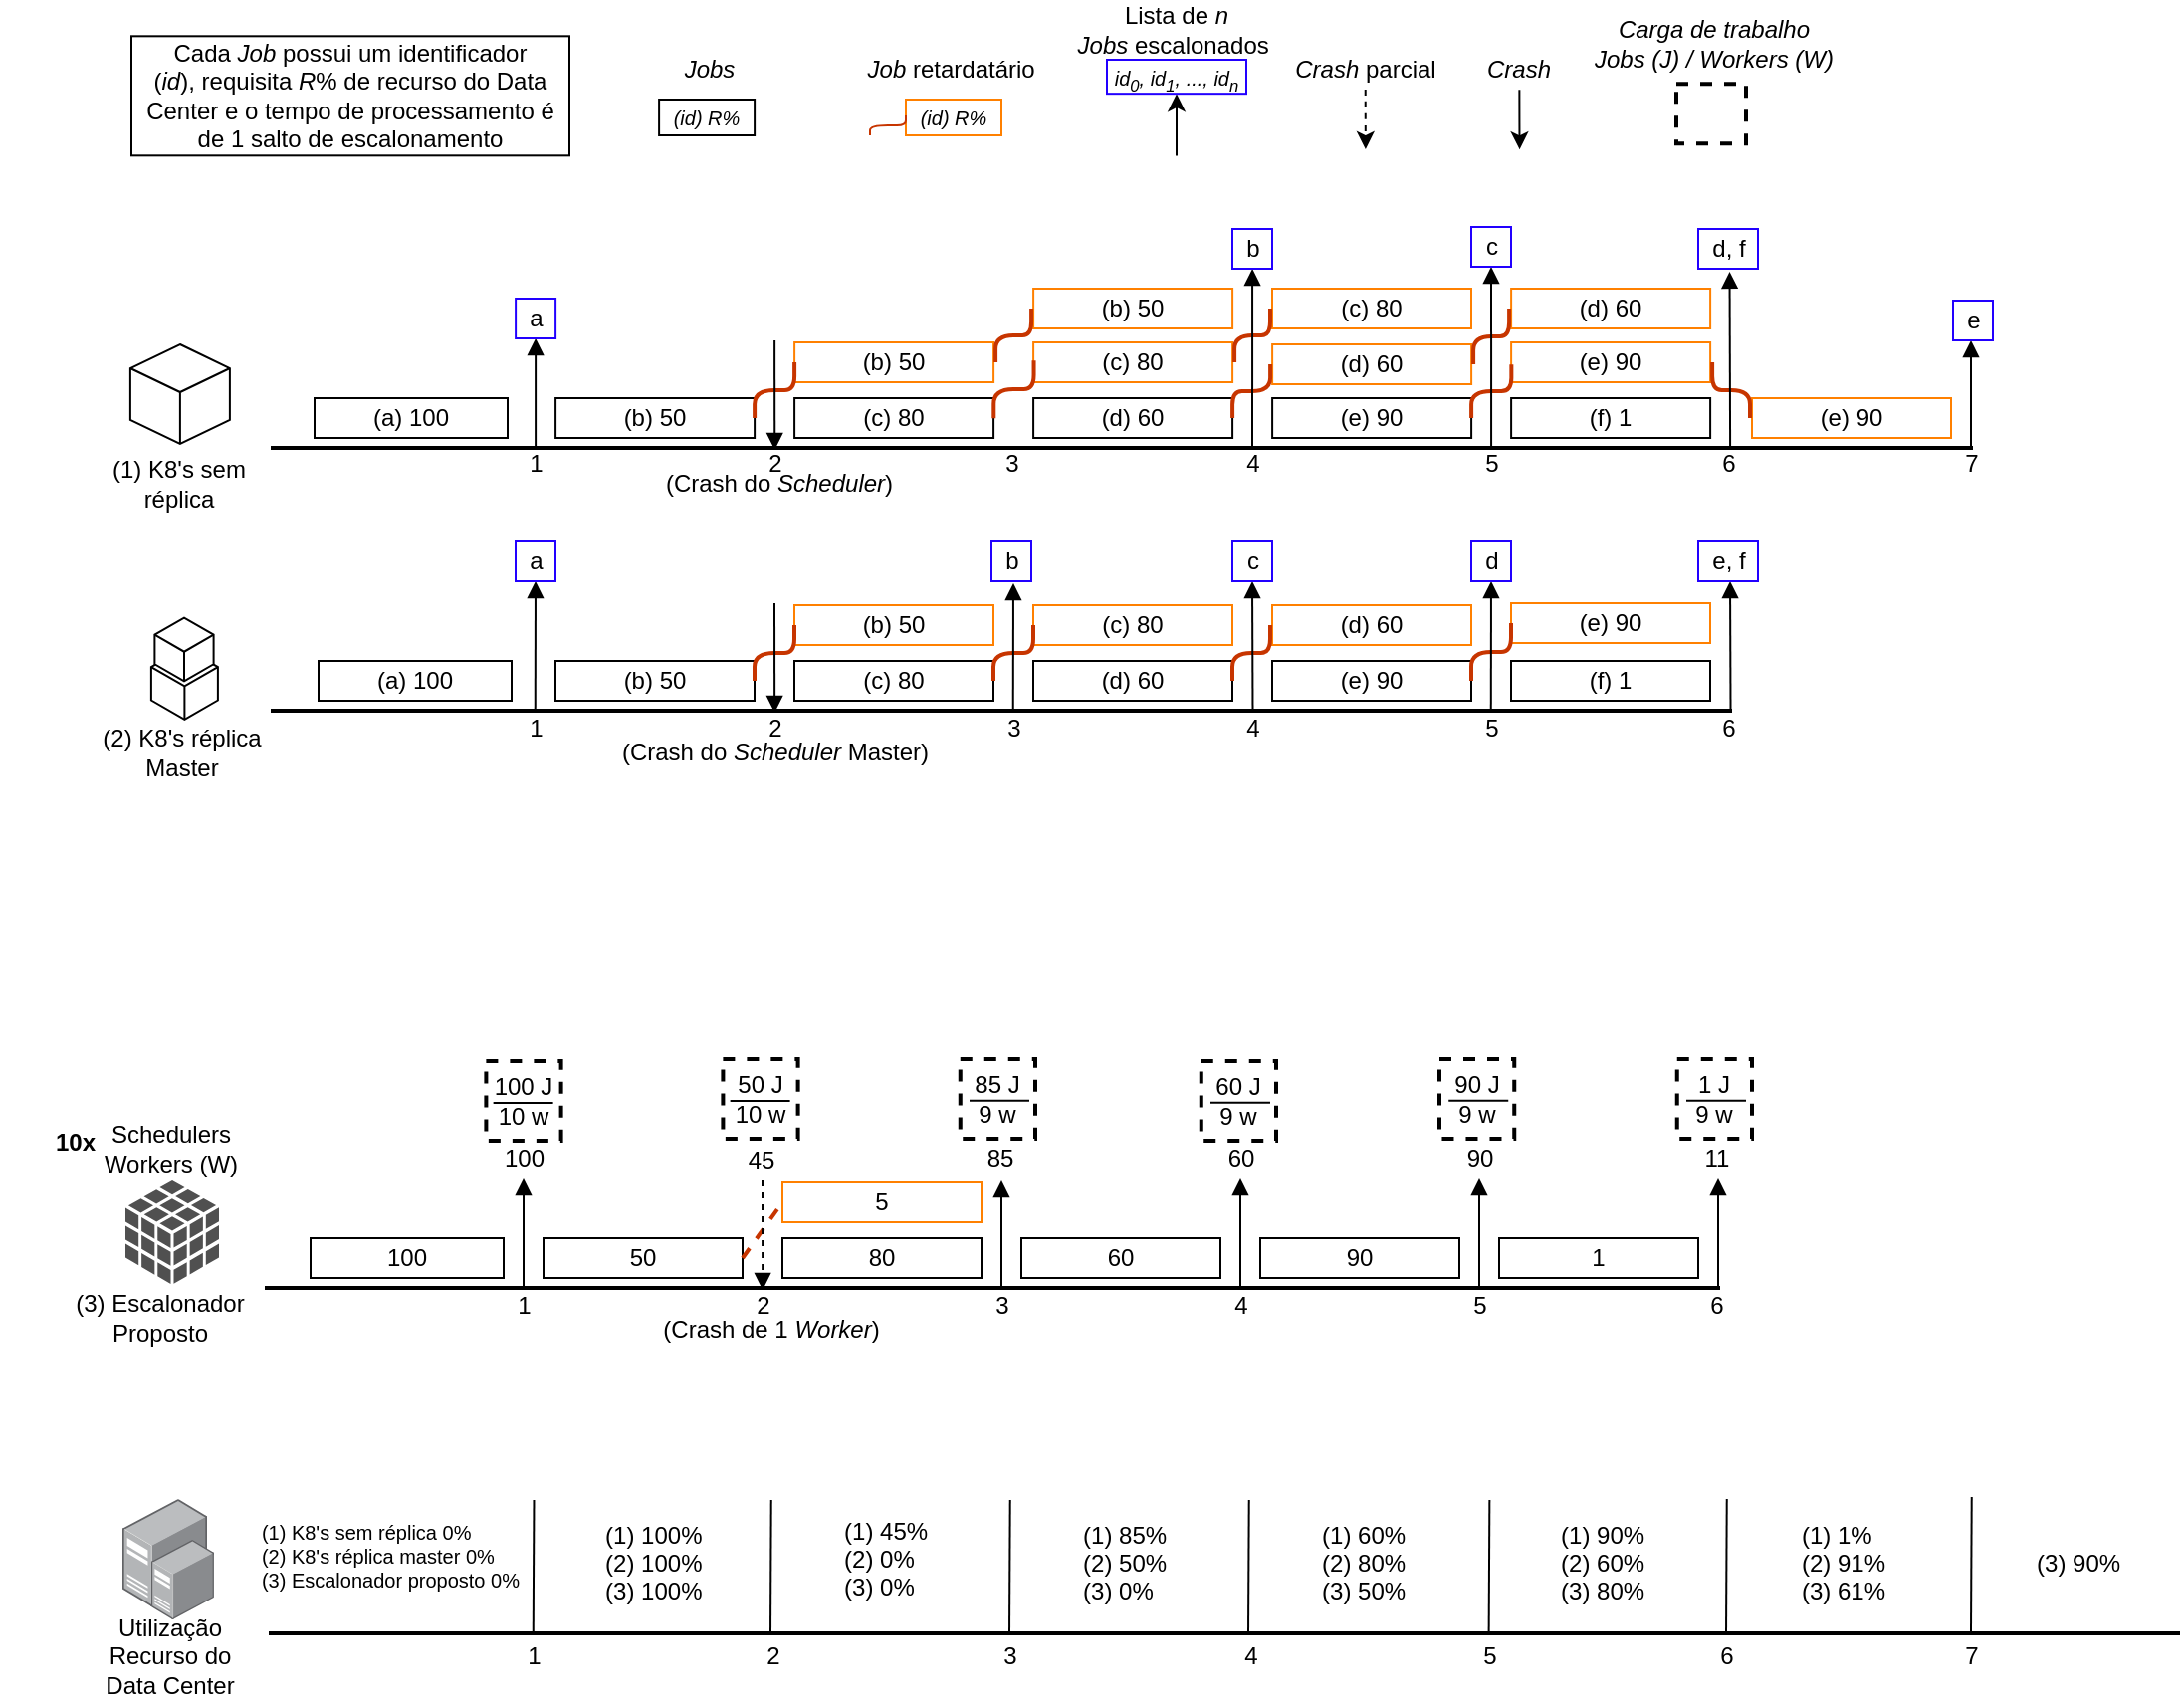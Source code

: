 <mxfile version="15.4.3" type="github">
  <diagram id="FEtA8soinpY8gCQ8ov9e" name="Page-1">
    <mxGraphModel dx="1585" dy="662" grid="1" gridSize="10" guides="1" tooltips="1" connect="1" arrows="1" fold="1" page="0" pageScale="1" pageWidth="827" pageHeight="1169" math="0" shadow="0">
      <root>
        <mxCell id="0" />
        <object label="work load" id="1">
          <mxCell parent="0" />
        </object>
        <mxCell id="Z7xoSQg9jsAGD2zMsVOJ-81" value="100" style="rounded=0;whiteSpace=wrap;html=1;strokeWidth=1;fillColor=none;" parent="1" vertex="1">
          <mxGeometry x="-90" y="660" width="97" height="20" as="geometry" />
        </mxCell>
        <mxCell id="Z7xoSQg9jsAGD2zMsVOJ-93" value="50" style="rounded=0;whiteSpace=wrap;html=1;strokeWidth=1;fillColor=none;" parent="1" vertex="1">
          <mxGeometry x="27" y="660" width="100" height="20" as="geometry" />
        </mxCell>
        <mxCell id="Z7xoSQg9jsAGD2zMsVOJ-104" value="80" style="rounded=0;whiteSpace=wrap;html=1;strokeWidth=1;fillColor=none;" parent="1" vertex="1">
          <mxGeometry x="147" y="660" width="100" height="20" as="geometry" />
        </mxCell>
        <mxCell id="Z7xoSQg9jsAGD2zMsVOJ-105" value="5" style="rounded=0;whiteSpace=wrap;html=1;strokeWidth=1;fillColor=none;perimeterSpacing=1;strokeColor=#FF8000;" parent="1" vertex="1">
          <mxGeometry x="147" y="632" width="100" height="20" as="geometry" />
        </mxCell>
        <mxCell id="Z7xoSQg9jsAGD2zMsVOJ-107" value="" style="endArrow=none;dashed=1;html=1;strokeWidth=2;exitX=1;exitY=0.5;exitDx=0;exitDy=0;fillColor=#fa6800;strokeColor=#C73500;" parent="1" source="Z7xoSQg9jsAGD2zMsVOJ-93" edge="1">
          <mxGeometry width="50" height="50" relative="1" as="geometry">
            <mxPoint x="267" y="780" as="sourcePoint" />
            <mxPoint x="147" y="642" as="targetPoint" />
          </mxGeometry>
        </mxCell>
        <mxCell id="Z7xoSQg9jsAGD2zMsVOJ-115" value="60" style="rounded=0;whiteSpace=wrap;html=1;strokeWidth=1;fillColor=none;" parent="1" vertex="1">
          <mxGeometry x="267" y="660" width="100" height="20" as="geometry" />
        </mxCell>
        <mxCell id="Z7xoSQg9jsAGD2zMsVOJ-119" value="90" style="rounded=0;whiteSpace=wrap;html=1;strokeWidth=1;fillColor=none;" parent="1" vertex="1">
          <mxGeometry x="387" y="660" width="100" height="20" as="geometry" />
        </mxCell>
        <mxCell id="Z7xoSQg9jsAGD2zMsVOJ-132" value="1" style="rounded=0;whiteSpace=wrap;html=1;strokeWidth=1;fillColor=none;" parent="1" vertex="1">
          <mxGeometry x="507" y="660" width="100" height="20" as="geometry" />
        </mxCell>
        <mxCell id="Z7xoSQg9jsAGD2zMsVOJ-150" value="(b) 50" style="rounded=0;whiteSpace=wrap;html=1;strokeWidth=1;fillColor=none;" parent="1" vertex="1">
          <mxGeometry x="33" y="370" width="100" height="20" as="geometry" />
        </mxCell>
        <mxCell id="Z7xoSQg9jsAGD2zMsVOJ-154" value="(c) 80" style="rounded=0;whiteSpace=wrap;html=1;strokeWidth=1;fillColor=none;" parent="1" vertex="1">
          <mxGeometry x="153" y="370" width="100" height="20" as="geometry" />
        </mxCell>
        <mxCell id="Z7xoSQg9jsAGD2zMsVOJ-155" value="(b) 50" style="rounded=0;whiteSpace=wrap;html=1;strokeWidth=1;fillColor=none;perimeterSpacing=1;strokeColor=#FF8000;" parent="1" vertex="1">
          <mxGeometry x="153" y="342" width="100" height="20" as="geometry" />
        </mxCell>
        <mxCell id="Z7xoSQg9jsAGD2zMsVOJ-156" value="" style="endArrow=none;html=1;strokeWidth=2;exitX=1;exitY=0.5;exitDx=0;exitDy=0;fillColor=#fa6800;strokeColor=#C73500;edgeStyle=elbowEdgeStyle;elbow=vertical;" parent="1" source="Z7xoSQg9jsAGD2zMsVOJ-150" edge="1">
          <mxGeometry width="50" height="50" relative="1" as="geometry">
            <mxPoint x="273" y="490" as="sourcePoint" />
            <mxPoint x="153" y="352" as="targetPoint" />
          </mxGeometry>
        </mxCell>
        <mxCell id="Z7xoSQg9jsAGD2zMsVOJ-159" value="(d) 60" style="rounded=0;whiteSpace=wrap;html=1;strokeWidth=1;fillColor=none;" parent="1" vertex="1">
          <mxGeometry x="273" y="370" width="100" height="20" as="geometry" />
        </mxCell>
        <mxCell id="Z7xoSQg9jsAGD2zMsVOJ-160" value="(c) 80" style="rounded=0;whiteSpace=wrap;html=1;strokeWidth=1;fillColor=none;perimeterSpacing=1;strokeColor=#FF8000;" parent="1" vertex="1">
          <mxGeometry x="273" y="342" width="100" height="20" as="geometry" />
        </mxCell>
        <mxCell id="Z7xoSQg9jsAGD2zMsVOJ-161" value="" style="endArrow=none;html=1;strokeWidth=2;exitX=1;exitY=0.5;exitDx=0;exitDy=0;fillColor=#fa6800;strokeColor=#C73500;edgeStyle=elbowEdgeStyle;elbow=vertical;" parent="1" edge="1">
          <mxGeometry width="50" height="50" relative="1" as="geometry">
            <mxPoint x="253" y="380" as="sourcePoint" />
            <mxPoint x="273" y="352.0" as="targetPoint" />
          </mxGeometry>
        </mxCell>
        <mxCell id="Z7xoSQg9jsAGD2zMsVOJ-163" value="(e) 90" style="rounded=0;whiteSpace=wrap;html=1;strokeWidth=1;fillColor=none;" parent="1" vertex="1">
          <mxGeometry x="393" y="370" width="100" height="20" as="geometry" />
        </mxCell>
        <mxCell id="Z7xoSQg9jsAGD2zMsVOJ-164" value="(d) 60" style="rounded=0;whiteSpace=wrap;html=1;strokeWidth=1;fillColor=none;perimeterSpacing=1;strokeColor=#FF8000;" parent="1" vertex="1">
          <mxGeometry x="393" y="342" width="100" height="20" as="geometry" />
        </mxCell>
        <mxCell id="Z7xoSQg9jsAGD2zMsVOJ-165" value="" style="endArrow=none;html=1;strokeWidth=2;exitX=1;exitY=0.5;exitDx=0;exitDy=0;fillColor=#fa6800;strokeColor=#C73500;entryX=0;entryY=0.5;entryDx=0;entryDy=0;edgeStyle=elbowEdgeStyle;elbow=vertical;" parent="1" source="Z7xoSQg9jsAGD2zMsVOJ-159" target="Z7xoSQg9jsAGD2zMsVOJ-164" edge="1">
          <mxGeometry width="50" height="50" relative="1" as="geometry">
            <mxPoint x="293" y="420" as="sourcePoint" />
            <mxPoint x="313" y="392.0" as="targetPoint" />
          </mxGeometry>
        </mxCell>
        <mxCell id="Z7xoSQg9jsAGD2zMsVOJ-169" value="(f) 1" style="rounded=0;whiteSpace=wrap;html=1;strokeWidth=1;fillColor=none;" parent="1" vertex="1">
          <mxGeometry x="513" y="370" width="100" height="20" as="geometry" />
        </mxCell>
        <mxCell id="Z7xoSQg9jsAGD2zMsVOJ-185" value="(b) 50" style="rounded=0;whiteSpace=wrap;html=1;strokeWidth=1;fillColor=none;" parent="1" vertex="1">
          <mxGeometry x="33.05" y="238" width="100" height="20" as="geometry" />
        </mxCell>
        <mxCell id="Z7xoSQg9jsAGD2zMsVOJ-188" value="(c) 80" style="rounded=0;whiteSpace=wrap;html=1;strokeWidth=1;fillColor=none;" parent="1" vertex="1">
          <mxGeometry x="153.05" y="238" width="100" height="20" as="geometry" />
        </mxCell>
        <mxCell id="Z7xoSQg9jsAGD2zMsVOJ-189" value="(b) 50" style="rounded=0;whiteSpace=wrap;html=1;strokeWidth=1;fillColor=none;perimeterSpacing=1;strokeColor=#FF8000;" parent="1" vertex="1">
          <mxGeometry x="153.05" y="210" width="100" height="20" as="geometry" />
        </mxCell>
        <mxCell id="Z7xoSQg9jsAGD2zMsVOJ-190" value="" style="endArrow=none;html=1;strokeWidth=2;exitX=1;exitY=0.5;exitDx=0;exitDy=0;fillColor=#fa6800;strokeColor=#C73500;edgeStyle=elbowEdgeStyle;elbow=vertical;" parent="1" source="Z7xoSQg9jsAGD2zMsVOJ-185" edge="1">
          <mxGeometry width="50" height="50" relative="1" as="geometry">
            <mxPoint x="273.05" y="358" as="sourcePoint" />
            <mxPoint x="153.05" y="220.0" as="targetPoint" />
          </mxGeometry>
        </mxCell>
        <mxCell id="Z7xoSQg9jsAGD2zMsVOJ-193" value="(d) 60" style="rounded=0;whiteSpace=wrap;html=1;strokeWidth=1;fillColor=none;" parent="1" vertex="1">
          <mxGeometry x="273.05" y="238" width="100" height="20" as="geometry" />
        </mxCell>
        <mxCell id="Z7xoSQg9jsAGD2zMsVOJ-194" value="(c) 80" style="rounded=0;whiteSpace=wrap;html=1;strokeWidth=1;fillColor=none;perimeterSpacing=1;strokeColor=#FF8000;" parent="1" vertex="1">
          <mxGeometry x="273.05" y="210" width="100" height="20" as="geometry" />
        </mxCell>
        <mxCell id="Z7xoSQg9jsAGD2zMsVOJ-197" value="(e) 90" style="rounded=0;whiteSpace=wrap;html=1;strokeWidth=1;fillColor=none;" parent="1" vertex="1">
          <mxGeometry x="393.05" y="238" width="100" height="20" as="geometry" />
        </mxCell>
        <mxCell id="Z7xoSQg9jsAGD2zMsVOJ-198" value="(c) 80" style="rounded=0;whiteSpace=wrap;html=1;strokeWidth=1;fillColor=none;perimeterSpacing=1;strokeColor=#FF8000;" parent="1" vertex="1">
          <mxGeometry x="393.0" y="183" width="100" height="20" as="geometry" />
        </mxCell>
        <mxCell id="Z7xoSQg9jsAGD2zMsVOJ-203" value="(f) 1" style="rounded=0;whiteSpace=wrap;html=1;strokeWidth=1;fillColor=none;" parent="1" vertex="1">
          <mxGeometry x="513.05" y="238" width="100" height="20" as="geometry" />
        </mxCell>
        <mxCell id="Z7xoSQg9jsAGD2zMsVOJ-204" value="(e) 90" style="rounded=0;whiteSpace=wrap;html=1;strokeWidth=1;fillColor=none;perimeterSpacing=1;strokeColor=#FF8000;" parent="1" vertex="1">
          <mxGeometry x="513.05" y="210" width="100" height="20" as="geometry" />
        </mxCell>
        <mxCell id="Z7xoSQg9jsAGD2zMsVOJ-209" value="(b) 50" style="rounded=0;whiteSpace=wrap;html=1;strokeWidth=1;fillColor=none;perimeterSpacing=1;strokeColor=#FF8000;" parent="1" vertex="1">
          <mxGeometry x="273.05" y="183" width="100" height="20" as="geometry" />
        </mxCell>
        <mxCell id="Z7xoSQg9jsAGD2zMsVOJ-211" value="" style="endArrow=none;html=1;strokeWidth=2;fillColor=#fa6800;strokeColor=#C73500;exitX=1;exitY=0.5;exitDx=0;exitDy=0;entryX=0;entryY=0.5;entryDx=0;entryDy=0;edgeStyle=elbowEdgeStyle;elbow=vertical;" parent="1" source="Z7xoSQg9jsAGD2zMsVOJ-189" target="Z7xoSQg9jsAGD2zMsVOJ-209" edge="1">
          <mxGeometry width="50" height="50" relative="1" as="geometry">
            <mxPoint x="263.05" y="223" as="sourcePoint" />
            <mxPoint x="243.05" y="178" as="targetPoint" />
          </mxGeometry>
        </mxCell>
        <mxCell id="Z7xoSQg9jsAGD2zMsVOJ-212" value="" style="endArrow=none;html=1;strokeWidth=2;fillColor=#fa6800;strokeColor=#C73500;exitX=1.001;exitY=0.507;exitDx=0;exitDy=0;exitPerimeter=0;entryX=0.012;entryY=0.463;entryDx=0;entryDy=0;entryPerimeter=0;edgeStyle=elbowEdgeStyle;elbow=vertical;" parent="1" source="Z7xoSQg9jsAGD2zMsVOJ-188" target="Z7xoSQg9jsAGD2zMsVOJ-194" edge="1">
          <mxGeometry width="50" height="50" relative="1" as="geometry">
            <mxPoint x="253.05" y="252" as="sourcePoint" />
            <mxPoint x="263.05" y="220" as="targetPoint" />
          </mxGeometry>
        </mxCell>
        <mxCell id="PUl2zVGVNQpJpccV3JuQ-2" value="(a) 100" style="rounded=0;whiteSpace=wrap;html=1;strokeWidth=1;fillColor=none;" parent="1" vertex="1">
          <mxGeometry x="-86" y="370" width="97" height="20" as="geometry" />
        </mxCell>
        <mxCell id="PUl2zVGVNQpJpccV3JuQ-4" value="(a) 100" style="rounded=0;whiteSpace=wrap;html=1;strokeWidth=1;fillColor=none;" parent="1" vertex="1">
          <mxGeometry x="-88" y="238" width="97" height="20" as="geometry" />
        </mxCell>
        <mxCell id="bL0ik9NKwifECW42rk_7-153" value="(e) 90" style="rounded=0;whiteSpace=wrap;html=1;strokeWidth=1;strokeColor=#FF8000;" parent="1" vertex="1">
          <mxGeometry x="513" y="341" width="100" height="20" as="geometry" />
        </mxCell>
        <mxCell id="bL0ik9NKwifECW42rk_7-154" value="" style="endArrow=none;html=1;strokeWidth=2;exitX=1;exitY=0.5;exitDx=0;exitDy=0;fillColor=#fa6800;strokeColor=#C73500;entryX=0;entryY=0.5;entryDx=0;entryDy=0;edgeStyle=elbowEdgeStyle;elbow=vertical;" parent="1" source="Z7xoSQg9jsAGD2zMsVOJ-163" target="bL0ik9NKwifECW42rk_7-153" edge="1">
          <mxGeometry width="50" height="50" relative="1" as="geometry">
            <mxPoint x="383" y="390" as="sourcePoint" />
            <mxPoint x="402" y="362" as="targetPoint" />
          </mxGeometry>
        </mxCell>
        <mxCell id="bL0ik9NKwifECW42rk_7-159" value="(d) 60" style="rounded=0;whiteSpace=wrap;html=1;strokeWidth=1;fillColor=none;perimeterSpacing=1;strokeColor=#FF8000;" parent="1" vertex="1">
          <mxGeometry x="393.05" y="211" width="100" height="20" as="geometry" />
        </mxCell>
        <mxCell id="bL0ik9NKwifECW42rk_7-160" value="" style="endArrow=none;html=1;strokeWidth=2;fillColor=#fa6800;strokeColor=#C73500;entryX=1;entryY=0.5;entryDx=0;entryDy=0;exitX=0;exitY=0.5;exitDx=0;exitDy=0;edgeStyle=elbowEdgeStyle;elbow=vertical;" parent="1" source="bL0ik9NKwifECW42rk_7-159" target="Z7xoSQg9jsAGD2zMsVOJ-193" edge="1">
          <mxGeometry width="50" height="50" relative="1" as="geometry">
            <mxPoint x="440" y="295.22" as="sourcePoint" />
            <mxPoint x="283.274" y="229.186" as="targetPoint" />
          </mxGeometry>
        </mxCell>
        <mxCell id="bL0ik9NKwifECW42rk_7-161" value="" style="endArrow=none;html=1;strokeWidth=2;fillColor=#fa6800;strokeColor=#C73500;exitX=1;exitY=0.5;exitDx=0;exitDy=0;entryX=0;entryY=0.5;entryDx=0;entryDy=0;edgeStyle=elbowEdgeStyle;elbow=vertical;" parent="1" source="Z7xoSQg9jsAGD2zMsVOJ-194" target="Z7xoSQg9jsAGD2zMsVOJ-198" edge="1">
          <mxGeometry width="50" height="50" relative="1" as="geometry">
            <mxPoint x="264.05" y="230" as="sourcePoint" />
            <mxPoint x="282.05" y="203" as="targetPoint" />
          </mxGeometry>
        </mxCell>
        <mxCell id="bL0ik9NKwifECW42rk_7-162" value="" style="endArrow=none;html=1;strokeWidth=2;fillColor=#fa6800;strokeColor=#C73500;exitX=1;exitY=0.5;exitDx=0;exitDy=0;entryX=0.011;entryY=0.552;entryDx=0;entryDy=0;entryPerimeter=0;edgeStyle=elbowEdgeStyle;elbow=vertical;" parent="1" source="Z7xoSQg9jsAGD2zMsVOJ-197" target="Z7xoSQg9jsAGD2zMsVOJ-204" edge="1">
          <mxGeometry width="50" height="50" relative="1" as="geometry">
            <mxPoint x="383.438" y="198.028" as="sourcePoint" />
            <mxPoint x="402.714" y="197.874" as="targetPoint" />
          </mxGeometry>
        </mxCell>
        <mxCell id="bL0ik9NKwifECW42rk_7-163" value="(d) 60" style="rounded=0;whiteSpace=wrap;html=1;strokeWidth=1;fillColor=none;perimeterSpacing=1;strokeColor=#FF8000;" parent="1" vertex="1">
          <mxGeometry x="513.05" y="183" width="100" height="20" as="geometry" />
        </mxCell>
        <mxCell id="bL0ik9NKwifECW42rk_7-164" value="" style="endArrow=none;html=1;strokeWidth=2;fillColor=#fa6800;strokeColor=#C73500;exitX=1;exitY=0.5;exitDx=0;exitDy=0;entryX=0;entryY=0.5;entryDx=0;entryDy=0;edgeStyle=elbowEdgeStyle;elbow=vertical;" parent="1" source="bL0ik9NKwifECW42rk_7-159" target="bL0ik9NKwifECW42rk_7-163" edge="1">
          <mxGeometry width="50" height="50" relative="1" as="geometry">
            <mxPoint x="503.05" y="258.0" as="sourcePoint" />
            <mxPoint x="523.172" y="231.144" as="targetPoint" />
          </mxGeometry>
        </mxCell>
        <mxCell id="bL0ik9NKwifECW42rk_7-167" value="(e) 90" style="rounded=0;whiteSpace=wrap;html=1;strokeWidth=1;fillColor=none;perimeterSpacing=1;strokeColor=#FF8000;" parent="1" vertex="1">
          <mxGeometry x="634" y="238" width="100" height="20" as="geometry" />
        </mxCell>
        <mxCell id="bL0ik9NKwifECW42rk_7-168" value="" style="endArrow=none;html=1;strokeWidth=2;fillColor=#fa6800;strokeColor=#C73500;exitX=0;exitY=0.5;exitDx=0;exitDy=0;entryX=1;entryY=0.5;entryDx=0;entryDy=0;edgeStyle=elbowEdgeStyle;elbow=vertical;" parent="1" source="bL0ik9NKwifECW42rk_7-167" target="Z7xoSQg9jsAGD2zMsVOJ-204" edge="1">
          <mxGeometry width="50" height="50" relative="1" as="geometry">
            <mxPoint x="640" y="249.43" as="sourcePoint" />
            <mxPoint x="660.122" y="222.574" as="targetPoint" />
          </mxGeometry>
        </mxCell>
        <mxCell id="Si2Vcu1wcxDljG82Q7qR-187" value="&lt;i&gt;&lt;font style=&quot;font-size: 10px&quot;&gt;(id) R%&lt;/font&gt;&lt;/i&gt;" style="rounded=0;whiteSpace=wrap;html=1;strokeWidth=1;fillColor=none;strokeColor=#FF8000;" vertex="1" parent="1">
          <mxGeometry x="209" y="88" width="48" height="18" as="geometry" />
        </mxCell>
        <mxCell id="Si2Vcu1wcxDljG82Q7qR-188" value="&lt;i&gt;Job &lt;/i&gt;retardatário&lt;i&gt;&amp;nbsp;&lt;br&gt;&lt;/i&gt;" style="text;html=1;align=center;verticalAlign=middle;resizable=0;points=[];autosize=1;" vertex="1" parent="1">
          <mxGeometry x="183.0" y="63" width="100" height="20" as="geometry" />
        </mxCell>
        <mxCell id="Si2Vcu1wcxDljG82Q7qR-189" value="" style="endArrow=none;html=1;strokeWidth=1;fillColor=#fa6800;strokeColor=#C73500;entryX=0;entryY=0.5;entryDx=0;entryDy=0;edgeStyle=elbowEdgeStyle;elbow=vertical;" edge="1" parent="1">
          <mxGeometry width="50" height="50" relative="1" as="geometry">
            <mxPoint x="191" y="106" as="sourcePoint" />
            <mxPoint x="209.0" y="96.0" as="targetPoint" />
          </mxGeometry>
        </mxCell>
        <mxCell id="Si2Vcu1wcxDljG82Q7qR-190" value="&lt;i&gt;Crash &lt;/i&gt;parcial" style="text;html=1;strokeColor=none;fillColor=none;align=center;verticalAlign=middle;whiteSpace=wrap;rounded=0;" vertex="1" parent="1">
          <mxGeometry x="400.0" y="63" width="80" height="20" as="geometry" />
        </mxCell>
        <mxCell id="Si2Vcu1wcxDljG82Q7qR-199" value="&lt;i&gt;&lt;font style=&quot;font-size: 10px&quot;&gt;(id) R%&lt;/font&gt;&lt;/i&gt;" style="rounded=0;whiteSpace=wrap;html=1;strokeWidth=1;fillColor=none;strokeColor=#000000;" vertex="1" parent="1">
          <mxGeometry x="85.05" y="88" width="48" height="18" as="geometry" />
        </mxCell>
        <mxCell id="Si2Vcu1wcxDljG82Q7qR-200" value="Schedulers Workers (W)" style="rounded=0;whiteSpace=wrap;html=1;dashed=1;fillColor=none;strokeWidth=1;align=center;dashPattern=1 2;strokeColor=none;" vertex="1" parent="1">
          <mxGeometry x="-198" y="595" width="76" height="40" as="geometry" />
        </mxCell>
        <mxCell id="Si2Vcu1wcxDljG82Q7qR-11" value="Background" parent="0" />
        <mxCell id="Si2Vcu1wcxDljG82Q7qR-12" value="" style="points=[];aspect=fixed;html=1;align=center;shadow=0;dashed=0;image;image=img/lib/allied_telesis/computer_and_terminals/Server_Desktop.svg;fillColor=none;" vertex="1" parent="Si2Vcu1wcxDljG82Q7qR-11">
          <mxGeometry x="-184.55" y="791" width="42.6" height="54" as="geometry" />
        </mxCell>
        <mxCell id="Si2Vcu1wcxDljG82Q7qR-13" value="(3) Escalonador Proposto" style="text;html=1;strokeColor=none;fillColor=none;align=center;verticalAlign=middle;whiteSpace=wrap;rounded=0;" vertex="1" parent="Si2Vcu1wcxDljG82Q7qR-11">
          <mxGeometry x="-213" y="690" width="94.55" height="20" as="geometry" />
        </mxCell>
        <mxCell id="Si2Vcu1wcxDljG82Q7qR-14" value="" style="shadow=0;dashed=0;html=1;strokeColor=none;fillColor=#505050;labelPosition=center;verticalLabelPosition=bottom;verticalAlign=top;outlineConnect=0;align=center;shape=mxgraph.office.databases.database_cube;" vertex="1" parent="Si2Vcu1wcxDljG82Q7qR-11">
          <mxGeometry x="-183" y="631" width="47" height="52" as="geometry" />
        </mxCell>
        <mxCell id="Si2Vcu1wcxDljG82Q7qR-15" value="" style="html=1;whiteSpace=wrap;aspect=fixed;shape=isoCube;backgroundOutline=1;" vertex="1" parent="Si2Vcu1wcxDljG82Q7qR-11">
          <mxGeometry x="-170.05" y="362.78" width="33.5" height="37.22" as="geometry" />
        </mxCell>
        <mxCell id="Si2Vcu1wcxDljG82Q7qR-16" value="" style="html=1;whiteSpace=wrap;aspect=fixed;shape=isoCube;backgroundOutline=1;" vertex="1" parent="Si2Vcu1wcxDljG82Q7qR-11">
          <mxGeometry x="-168.3" y="347.78" width="29.6" height="32.89" as="geometry" />
        </mxCell>
        <mxCell id="Si2Vcu1wcxDljG82Q7qR-17" value="" style="whiteSpace=wrap;html=1;shape=mxgraph.basic.isocube;isoAngle=15;" vertex="1" parent="Si2Vcu1wcxDljG82Q7qR-11">
          <mxGeometry x="-180.55" y="211" width="50" height="50" as="geometry" />
        </mxCell>
        <mxCell id="Si2Vcu1wcxDljG82Q7qR-18" value="(2) K8&#39;s réplica Master" style="text;html=1;strokeColor=none;fillColor=none;align=center;verticalAlign=middle;whiteSpace=wrap;rounded=0;" vertex="1" parent="Si2Vcu1wcxDljG82Q7qR-11">
          <mxGeometry x="-199.02" y="405.78" width="89.45" height="20" as="geometry" />
        </mxCell>
        <mxCell id="Si2Vcu1wcxDljG82Q7qR-19" value="(1) K8&#39;s sem réplica" style="text;html=1;strokeColor=none;fillColor=none;align=center;verticalAlign=middle;whiteSpace=wrap;rounded=0;" vertex="1" parent="Si2Vcu1wcxDljG82Q7qR-11">
          <mxGeometry x="-190.55" y="271" width="70" height="20" as="geometry" />
        </mxCell>
        <mxCell id="Si2Vcu1wcxDljG82Q7qR-20" value="" style="line;strokeWidth=2;html=1;container=0;" vertex="1" parent="Si2Vcu1wcxDljG82Q7qR-11">
          <mxGeometry x="-113" y="680" width="731" height="10" as="geometry" />
        </mxCell>
        <mxCell id="Si2Vcu1wcxDljG82Q7qR-21" value="" style="endArrow=block;html=1;strokeWidth=1;endFill=1;entryX=0.077;entryY=0.5;entryDx=0;entryDy=0;entryPerimeter=0;dashed=1;" edge="1" parent="Si2Vcu1wcxDljG82Q7qR-11">
          <mxGeometry width="50" height="50" relative="1" as="geometry">
            <mxPoint x="137" y="631" as="sourcePoint" />
            <mxPoint x="137.08" y="686" as="targetPoint" />
          </mxGeometry>
        </mxCell>
        <mxCell id="Si2Vcu1wcxDljG82Q7qR-23" value="" style="endArrow=block;html=1;strokeWidth=1;endFill=1;" edge="1" parent="Si2Vcu1wcxDljG82Q7qR-11">
          <mxGeometry width="50" height="50" relative="1" as="geometry">
            <mxPoint x="17" y="684" as="sourcePoint" />
            <mxPoint x="17" y="630" as="targetPoint" />
          </mxGeometry>
        </mxCell>
        <mxCell id="Si2Vcu1wcxDljG82Q7qR-25" value="100" style="text;html=1;align=center;verticalAlign=middle;resizable=0;points=[];autosize=1;" vertex="1" parent="Si2Vcu1wcxDljG82Q7qR-11">
          <mxGeometry x="-3" y="610" width="40" height="20" as="geometry" />
        </mxCell>
        <mxCell id="Si2Vcu1wcxDljG82Q7qR-26" value="45" style="text;html=1;align=center;verticalAlign=middle;resizable=0;points=[];autosize=1;" vertex="1" parent="Si2Vcu1wcxDljG82Q7qR-11">
          <mxGeometry x="121" y="611" width="30" height="20" as="geometry" />
        </mxCell>
        <mxCell id="Si2Vcu1wcxDljG82Q7qR-27" value="" style="endArrow=block;html=1;strokeWidth=1;endFill=1;" edge="1" parent="Si2Vcu1wcxDljG82Q7qR-11">
          <mxGeometry width="50" height="50" relative="1" as="geometry">
            <mxPoint x="257" y="685" as="sourcePoint" />
            <mxPoint x="257" y="631" as="targetPoint" />
          </mxGeometry>
        </mxCell>
        <mxCell id="Si2Vcu1wcxDljG82Q7qR-31" value="85" style="text;html=1;align=center;verticalAlign=middle;resizable=0;points=[];autosize=1;" vertex="1" parent="Si2Vcu1wcxDljG82Q7qR-11">
          <mxGeometry x="241" y="610" width="30" height="20" as="geometry" />
        </mxCell>
        <mxCell id="Si2Vcu1wcxDljG82Q7qR-33" value="" style="endArrow=block;html=1;strokeWidth=1;endFill=1;" edge="1" parent="Si2Vcu1wcxDljG82Q7qR-11">
          <mxGeometry width="50" height="50" relative="1" as="geometry">
            <mxPoint x="377" y="684" as="sourcePoint" />
            <mxPoint x="377" y="630" as="targetPoint" />
          </mxGeometry>
        </mxCell>
        <mxCell id="Si2Vcu1wcxDljG82Q7qR-35" value="" style="endArrow=block;html=1;strokeWidth=1;endFill=1;" edge="1" parent="Si2Vcu1wcxDljG82Q7qR-11">
          <mxGeometry width="50" height="50" relative="1" as="geometry">
            <mxPoint x="497" y="684.0" as="sourcePoint" />
            <mxPoint x="497" y="630" as="targetPoint" />
          </mxGeometry>
        </mxCell>
        <mxCell id="Si2Vcu1wcxDljG82Q7qR-36" value="60" style="text;html=1;align=center;verticalAlign=middle;resizable=0;points=[];autosize=1;" vertex="1" parent="Si2Vcu1wcxDljG82Q7qR-11">
          <mxGeometry x="362" y="610" width="30" height="20" as="geometry" />
        </mxCell>
        <mxCell id="Si2Vcu1wcxDljG82Q7qR-37" value="90" style="text;html=1;align=center;verticalAlign=middle;resizable=0;points=[];autosize=1;" vertex="1" parent="Si2Vcu1wcxDljG82Q7qR-11">
          <mxGeometry x="482" y="610" width="30" height="20" as="geometry" />
        </mxCell>
        <mxCell id="Si2Vcu1wcxDljG82Q7qR-39" value="" style="endArrow=block;html=1;strokeWidth=1;endFill=1;" edge="1" parent="Si2Vcu1wcxDljG82Q7qR-11">
          <mxGeometry width="50" height="50" relative="1" as="geometry">
            <mxPoint x="617" y="684.0" as="sourcePoint" />
            <mxPoint x="617" y="630" as="targetPoint" />
          </mxGeometry>
        </mxCell>
        <mxCell id="Si2Vcu1wcxDljG82Q7qR-40" value="11" style="text;html=1;align=center;verticalAlign=middle;resizable=0;points=[];autosize=1;" vertex="1" parent="Si2Vcu1wcxDljG82Q7qR-11">
          <mxGeometry x="601" y="610" width="30" height="20" as="geometry" />
        </mxCell>
        <mxCell id="Si2Vcu1wcxDljG82Q7qR-41" value="" style="line;strokeWidth=2;html=1;container=0;" vertex="1" parent="Si2Vcu1wcxDljG82Q7qR-11">
          <mxGeometry x="-110" y="390" width="734" height="10" as="geometry" />
        </mxCell>
        <mxCell id="Si2Vcu1wcxDljG82Q7qR-42" value="" style="endArrow=block;html=1;strokeWidth=1;endFill=1;entryX=0.077;entryY=0.5;entryDx=0;entryDy=0;entryPerimeter=0;" edge="1" parent="Si2Vcu1wcxDljG82Q7qR-11">
          <mxGeometry width="50" height="50" relative="1" as="geometry">
            <mxPoint x="143" y="341" as="sourcePoint" />
            <mxPoint x="143.08" y="396" as="targetPoint" />
          </mxGeometry>
        </mxCell>
        <mxCell id="Si2Vcu1wcxDljG82Q7qR-43" value="" style="endArrow=block;html=1;strokeWidth=1;endFill=1;exitX=0.181;exitY=0.571;exitDx=0;exitDy=0;exitPerimeter=0;" edge="1" parent="Si2Vcu1wcxDljG82Q7qR-11" source="Si2Vcu1wcxDljG82Q7qR-41">
          <mxGeometry width="50" height="50" relative="1" as="geometry">
            <mxPoint x="23" y="384" as="sourcePoint" />
            <mxPoint x="23" y="330" as="targetPoint" />
          </mxGeometry>
        </mxCell>
        <mxCell id="Si2Vcu1wcxDljG82Q7qR-45" value="a" style="text;html=1;align=center;verticalAlign=middle;resizable=0;points=[];autosize=1;strokeColor=#2200FF;" vertex="1" parent="Si2Vcu1wcxDljG82Q7qR-11">
          <mxGeometry x="13" y="310" width="20" height="20" as="geometry" />
        </mxCell>
        <mxCell id="Si2Vcu1wcxDljG82Q7qR-46" value="" style="endArrow=block;html=1;strokeWidth=1;endFill=1;exitX=0.508;exitY=0.523;exitDx=0;exitDy=0;exitPerimeter=0;" edge="1" parent="Si2Vcu1wcxDljG82Q7qR-11" source="Si2Vcu1wcxDljG82Q7qR-41">
          <mxGeometry width="50" height="50" relative="1" as="geometry">
            <mxPoint x="263" y="385" as="sourcePoint" />
            <mxPoint x="263" y="331" as="targetPoint" />
          </mxGeometry>
        </mxCell>
        <mxCell id="Si2Vcu1wcxDljG82Q7qR-50" value="&lt;font&gt;b&lt;/font&gt;" style="text;html=1;align=center;verticalAlign=middle;resizable=0;points=[];autosize=1;fontColor=#000000;strokeColor=#2200FF;" vertex="1" parent="Si2Vcu1wcxDljG82Q7qR-11">
          <mxGeometry x="252" y="310" width="20" height="20" as="geometry" />
        </mxCell>
        <mxCell id="Si2Vcu1wcxDljG82Q7qR-54" value="" style="endArrow=block;html=1;strokeWidth=1;endFill=1;exitX=0.672;exitY=0.555;exitDx=0;exitDy=0;exitPerimeter=0;" edge="1" parent="Si2Vcu1wcxDljG82Q7qR-11" source="Si2Vcu1wcxDljG82Q7qR-41">
          <mxGeometry width="50" height="50" relative="1" as="geometry">
            <mxPoint x="383" y="384" as="sourcePoint" />
            <mxPoint x="383" y="330" as="targetPoint" />
          </mxGeometry>
        </mxCell>
        <mxCell id="Si2Vcu1wcxDljG82Q7qR-58" value="" style="endArrow=block;html=1;strokeWidth=1;endFill=1;exitX=0.835;exitY=0.603;exitDx=0;exitDy=0;exitPerimeter=0;" edge="1" parent="Si2Vcu1wcxDljG82Q7qR-11" source="Si2Vcu1wcxDljG82Q7qR-41">
          <mxGeometry width="50" height="50" relative="1" as="geometry">
            <mxPoint x="503" y="384.0" as="sourcePoint" />
            <mxPoint x="503" y="330" as="targetPoint" />
          </mxGeometry>
        </mxCell>
        <mxCell id="Si2Vcu1wcxDljG82Q7qR-59" value="c" style="text;html=1;align=center;verticalAlign=middle;resizable=0;points=[];autosize=1;strokeColor=#2200FF;" vertex="1" parent="Si2Vcu1wcxDljG82Q7qR-11">
          <mxGeometry x="373" y="310" width="20" height="20" as="geometry" />
        </mxCell>
        <mxCell id="Si2Vcu1wcxDljG82Q7qR-60" value="d" style="text;html=1;align=center;verticalAlign=middle;resizable=0;points=[];autosize=1;strokeColor=#2200FF;" vertex="1" parent="Si2Vcu1wcxDljG82Q7qR-11">
          <mxGeometry x="493" y="310" width="20" height="20" as="geometry" />
        </mxCell>
        <mxCell id="Si2Vcu1wcxDljG82Q7qR-62" value="" style="endArrow=block;html=1;strokeWidth=1;endFill=1;exitX=0.999;exitY=0.539;exitDx=0;exitDy=0;exitPerimeter=0;" edge="1" parent="Si2Vcu1wcxDljG82Q7qR-11" source="Si2Vcu1wcxDljG82Q7qR-41">
          <mxGeometry width="50" height="50" relative="1" as="geometry">
            <mxPoint x="623" y="384.0" as="sourcePoint" />
            <mxPoint x="623" y="330" as="targetPoint" />
          </mxGeometry>
        </mxCell>
        <mxCell id="Si2Vcu1wcxDljG82Q7qR-63" value="e, f" style="text;html=1;align=center;verticalAlign=middle;resizable=0;points=[];autosize=1;strokeColor=#2200FF;" vertex="1" parent="Si2Vcu1wcxDljG82Q7qR-11">
          <mxGeometry x="607" y="310" width="30" height="20" as="geometry" />
        </mxCell>
        <mxCell id="Si2Vcu1wcxDljG82Q7qR-64" value="" style="line;strokeWidth=2;html=1;container=0;" vertex="1" parent="Si2Vcu1wcxDljG82Q7qR-11">
          <mxGeometry x="-110" y="258" width="855" height="10" as="geometry" />
        </mxCell>
        <mxCell id="Si2Vcu1wcxDljG82Q7qR-65" value="" style="endArrow=block;html=1;strokeWidth=1;endFill=1;entryX=0.077;entryY=0.5;entryDx=0;entryDy=0;entryPerimeter=0;" edge="1" parent="Si2Vcu1wcxDljG82Q7qR-11">
          <mxGeometry width="50" height="50" relative="1" as="geometry">
            <mxPoint x="143.05" y="209.0" as="sourcePoint" />
            <mxPoint x="143.13" y="264.0" as="targetPoint" />
          </mxGeometry>
        </mxCell>
        <mxCell id="Si2Vcu1wcxDljG82Q7qR-66" value="" style="endArrow=block;html=1;strokeWidth=1;endFill=1;" edge="1" parent="Si2Vcu1wcxDljG82Q7qR-11">
          <mxGeometry width="50" height="50" relative="1" as="geometry">
            <mxPoint x="23.05" y="262.0" as="sourcePoint" />
            <mxPoint x="23.05" y="208.0" as="targetPoint" />
          </mxGeometry>
        </mxCell>
        <mxCell id="Si2Vcu1wcxDljG82Q7qR-68" value="a" style="text;html=1;align=center;verticalAlign=middle;resizable=0;points=[];autosize=1;strokeColor=#2200FF;" vertex="1" parent="Si2Vcu1wcxDljG82Q7qR-11">
          <mxGeometry x="13.05" y="188" width="20" height="20" as="geometry" />
        </mxCell>
        <mxCell id="Si2Vcu1wcxDljG82Q7qR-74" value="" style="endArrow=block;html=1;strokeWidth=1;endFill=1;" edge="1" parent="Si2Vcu1wcxDljG82Q7qR-11">
          <mxGeometry width="50" height="50" relative="1" as="geometry">
            <mxPoint x="383" y="263" as="sourcePoint" />
            <mxPoint x="383.05" y="173.0" as="targetPoint" />
          </mxGeometry>
        </mxCell>
        <mxCell id="Si2Vcu1wcxDljG82Q7qR-77" value="" style="endArrow=block;html=1;strokeWidth=1;endFill=1;" edge="1" parent="Si2Vcu1wcxDljG82Q7qR-11">
          <mxGeometry width="50" height="50" relative="1" as="geometry">
            <mxPoint x="503.05" y="262.0" as="sourcePoint" />
            <mxPoint x="503" y="172" as="targetPoint" />
          </mxGeometry>
        </mxCell>
        <mxCell id="Si2Vcu1wcxDljG82Q7qR-80" value="" style="endArrow=block;html=1;strokeWidth=1;endFill=1;entryX=0.525;entryY=1.072;entryDx=0;entryDy=0;entryPerimeter=0;" edge="1" parent="Si2Vcu1wcxDljG82Q7qR-11" target="Si2Vcu1wcxDljG82Q7qR-81">
          <mxGeometry width="50" height="50" relative="1" as="geometry">
            <mxPoint x="623.05" y="262.0" as="sourcePoint" />
            <mxPoint x="623.05" y="208.0" as="targetPoint" />
          </mxGeometry>
        </mxCell>
        <mxCell id="Si2Vcu1wcxDljG82Q7qR-81" value="d, f" style="text;html=1;align=center;verticalAlign=middle;resizable=0;points=[];autosize=1;strokeColor=#2200FF;" vertex="1" parent="Si2Vcu1wcxDljG82Q7qR-11">
          <mxGeometry x="607" y="153" width="30" height="20" as="geometry" />
        </mxCell>
        <mxCell id="Si2Vcu1wcxDljG82Q7qR-85" value="&lt;b&gt;10x&lt;/b&gt;" style="rounded=0;whiteSpace=wrap;html=1;dashed=1;fillColor=none;strokeWidth=1;align=center;dashPattern=1 2;strokeColor=none;" vertex="1" parent="Si2Vcu1wcxDljG82Q7qR-11">
          <mxGeometry x="-246" y="592" width="76" height="40" as="geometry" />
        </mxCell>
        <mxCell id="Si2Vcu1wcxDljG82Q7qR-86" value="100 J&lt;br&gt;10 w" style="rounded=0;whiteSpace=wrap;html=1;dashed=1;fillColor=none;strokeWidth=2;align=center;" vertex="1" parent="Si2Vcu1wcxDljG82Q7qR-11">
          <mxGeometry x="-1.81" y="571" width="37.62" height="40" as="geometry" />
        </mxCell>
        <mxCell id="Si2Vcu1wcxDljG82Q7qR-87" value="" style="endArrow=none;html=1;strokeWidth=1;" edge="1" parent="Si2Vcu1wcxDljG82Q7qR-11">
          <mxGeometry width="50" height="50" relative="1" as="geometry">
            <mxPoint x="1.81" y="592" as="sourcePoint" />
            <mxPoint x="31.81" y="592" as="targetPoint" />
            <Array as="points">
              <mxPoint x="1.81" y="592" />
            </Array>
          </mxGeometry>
        </mxCell>
        <mxCell id="Si2Vcu1wcxDljG82Q7qR-88" value="50 J&lt;br&gt;10 w" style="rounded=0;whiteSpace=wrap;html=1;dashed=1;fillColor=none;strokeWidth=2;align=center;" vertex="1" parent="Si2Vcu1wcxDljG82Q7qR-11">
          <mxGeometry x="117.19" y="570" width="37.62" height="40" as="geometry" />
        </mxCell>
        <mxCell id="Si2Vcu1wcxDljG82Q7qR-89" value="" style="endArrow=none;html=1;strokeWidth=1;" edge="1" parent="Si2Vcu1wcxDljG82Q7qR-11">
          <mxGeometry width="50" height="50" relative="1" as="geometry">
            <mxPoint x="120.81" y="591" as="sourcePoint" />
            <mxPoint x="150.81" y="591" as="targetPoint" />
            <Array as="points">
              <mxPoint x="120.81" y="591" />
            </Array>
          </mxGeometry>
        </mxCell>
        <mxCell id="Si2Vcu1wcxDljG82Q7qR-90" value="85 J&lt;br&gt;9 w" style="rounded=0;whiteSpace=wrap;html=1;dashed=1;fillColor=none;strokeWidth=2;align=center;" vertex="1" parent="Si2Vcu1wcxDljG82Q7qR-11">
          <mxGeometry x="236.38" y="570" width="37.62" height="40" as="geometry" />
        </mxCell>
        <mxCell id="Si2Vcu1wcxDljG82Q7qR-91" value="" style="endArrow=none;html=1;strokeWidth=1;" edge="1" parent="Si2Vcu1wcxDljG82Q7qR-11">
          <mxGeometry width="50" height="50" relative="1" as="geometry">
            <mxPoint x="241" y="590.86" as="sourcePoint" />
            <mxPoint x="271" y="590.86" as="targetPoint" />
            <Array as="points">
              <mxPoint x="241" y="590.86" />
            </Array>
          </mxGeometry>
        </mxCell>
        <mxCell id="Si2Vcu1wcxDljG82Q7qR-92" value="60 J&lt;br&gt;9 w" style="rounded=0;whiteSpace=wrap;html=1;dashed=1;fillColor=none;strokeWidth=2;align=center;" vertex="1" parent="Si2Vcu1wcxDljG82Q7qR-11">
          <mxGeometry x="357.38" y="571" width="37.62" height="40" as="geometry" />
        </mxCell>
        <mxCell id="Si2Vcu1wcxDljG82Q7qR-93" value="" style="endArrow=none;html=1;strokeWidth=1;" edge="1" parent="Si2Vcu1wcxDljG82Q7qR-11">
          <mxGeometry width="50" height="50" relative="1" as="geometry">
            <mxPoint x="362" y="591.86" as="sourcePoint" />
            <mxPoint x="392" y="591.86" as="targetPoint" />
            <Array as="points">
              <mxPoint x="362" y="591.86" />
            </Array>
          </mxGeometry>
        </mxCell>
        <mxCell id="Si2Vcu1wcxDljG82Q7qR-94" value="90 J&lt;br&gt;9 w" style="rounded=0;whiteSpace=wrap;html=1;dashed=1;fillColor=none;strokeWidth=2;align=center;" vertex="1" parent="Si2Vcu1wcxDljG82Q7qR-11">
          <mxGeometry x="477" y="570" width="37.62" height="40" as="geometry" />
        </mxCell>
        <mxCell id="Si2Vcu1wcxDljG82Q7qR-95" value="" style="endArrow=none;html=1;strokeWidth=1;" edge="1" parent="Si2Vcu1wcxDljG82Q7qR-11">
          <mxGeometry width="50" height="50" relative="1" as="geometry">
            <mxPoint x="481.62" y="590.86" as="sourcePoint" />
            <mxPoint x="511.62" y="590.86" as="targetPoint" />
            <Array as="points">
              <mxPoint x="481.62" y="590.86" />
            </Array>
          </mxGeometry>
        </mxCell>
        <mxCell id="Si2Vcu1wcxDljG82Q7qR-96" value="1 J&lt;br&gt;9 w" style="rounded=0;whiteSpace=wrap;html=1;dashed=1;fillColor=none;strokeWidth=2;align=center;" vertex="1" parent="Si2Vcu1wcxDljG82Q7qR-11">
          <mxGeometry x="596.38" y="570" width="37.62" height="40" as="geometry" />
        </mxCell>
        <mxCell id="Si2Vcu1wcxDljG82Q7qR-97" value="" style="endArrow=none;html=1;strokeWidth=1;" edge="1" parent="Si2Vcu1wcxDljG82Q7qR-11">
          <mxGeometry width="50" height="50" relative="1" as="geometry">
            <mxPoint x="601.0" y="590.86" as="sourcePoint" />
            <mxPoint x="631.0" y="590.86" as="targetPoint" />
            <Array as="points">
              <mxPoint x="601" y="590.86" />
            </Array>
          </mxGeometry>
        </mxCell>
        <mxCell id="Si2Vcu1wcxDljG82Q7qR-98" value="1" style="text;html=1;align=center;verticalAlign=middle;resizable=0;points=[];autosize=1;" vertex="1" parent="Si2Vcu1wcxDljG82Q7qR-11">
          <mxGeometry x="13" y="261" width="20" height="20" as="geometry" />
        </mxCell>
        <mxCell id="Si2Vcu1wcxDljG82Q7qR-99" value="2" style="text;html=1;align=center;verticalAlign=middle;resizable=0;points=[];autosize=1;" vertex="1" parent="Si2Vcu1wcxDljG82Q7qR-11">
          <mxGeometry x="133.05" y="261" width="20" height="20" as="geometry" />
        </mxCell>
        <mxCell id="Si2Vcu1wcxDljG82Q7qR-100" value="3" style="text;html=1;align=center;verticalAlign=middle;resizable=0;points=[];autosize=1;" vertex="1" parent="Si2Vcu1wcxDljG82Q7qR-11">
          <mxGeometry x="252.0" y="261" width="20" height="20" as="geometry" />
        </mxCell>
        <mxCell id="Si2Vcu1wcxDljG82Q7qR-102" value="4" style="text;html=1;align=center;verticalAlign=middle;resizable=0;points=[];autosize=1;" vertex="1" parent="Si2Vcu1wcxDljG82Q7qR-11">
          <mxGeometry x="373.05" y="261" width="20" height="20" as="geometry" />
        </mxCell>
        <mxCell id="Si2Vcu1wcxDljG82Q7qR-103" value="5" style="text;html=1;align=center;verticalAlign=middle;resizable=0;points=[];autosize=1;" vertex="1" parent="Si2Vcu1wcxDljG82Q7qR-11">
          <mxGeometry x="493" y="261" width="20" height="20" as="geometry" />
        </mxCell>
        <mxCell id="Si2Vcu1wcxDljG82Q7qR-104" value="6" style="text;html=1;align=center;verticalAlign=middle;resizable=0;points=[];autosize=1;" vertex="1" parent="Si2Vcu1wcxDljG82Q7qR-11">
          <mxGeometry x="612" y="261" width="20" height="20" as="geometry" />
        </mxCell>
        <mxCell id="Si2Vcu1wcxDljG82Q7qR-106" value="" style="endArrow=classic;html=1;strokeWidth=1;" edge="1" parent="Si2Vcu1wcxDljG82Q7qR-11" target="Si2Vcu1wcxDljG82Q7qR-107">
          <mxGeometry width="50" height="50" relative="1" as="geometry">
            <mxPoint x="345" y="116.24" as="sourcePoint" />
            <mxPoint x="345" y="76.079" as="targetPoint" />
          </mxGeometry>
        </mxCell>
        <mxCell id="Si2Vcu1wcxDljG82Q7qR-107" value="&lt;font style=&quot;font-size: 10px&quot;&gt;&lt;i&gt;id&lt;sub&gt;0&lt;/sub&gt;, id&lt;sub&gt;1&lt;/sub&gt;, ..., id&lt;sub&gt;n&lt;/sub&gt;&lt;/i&gt;&lt;/font&gt;" style="text;html=1;strokeColor=#2200FF;fillColor=none;align=center;verticalAlign=middle;whiteSpace=wrap;rounded=0;" vertex="1" parent="Si2Vcu1wcxDljG82Q7qR-11">
          <mxGeometry x="310" y="68" width="70" height="17.08" as="geometry" />
        </mxCell>
        <mxCell id="Si2Vcu1wcxDljG82Q7qR-108" value="" style="endArrow=classic;html=1;strokeWidth=1;" edge="1" parent="Si2Vcu1wcxDljG82Q7qR-11">
          <mxGeometry width="50" height="50" relative="1" as="geometry">
            <mxPoint x="517.19" y="83.08" as="sourcePoint" />
            <mxPoint x="517.27" y="113.08" as="targetPoint" />
            <Array as="points">
              <mxPoint x="517.19" y="93.08" />
            </Array>
          </mxGeometry>
        </mxCell>
        <mxCell id="Si2Vcu1wcxDljG82Q7qR-109" value="&lt;i&gt;Crash&lt;/i&gt;" style="text;html=1;strokeColor=none;fillColor=none;align=center;verticalAlign=middle;whiteSpace=wrap;rounded=0;" vertex="1" parent="Si2Vcu1wcxDljG82Q7qR-11">
          <mxGeometry x="497" y="63.08" width="40" height="20" as="geometry" />
        </mxCell>
        <mxCell id="Si2Vcu1wcxDljG82Q7qR-110" value="" style="rounded=0;whiteSpace=wrap;html=1;dashed=1;strokeColor=#000000;strokeWidth=2;fillColor=none;gradientColor=none;" vertex="1" parent="Si2Vcu1wcxDljG82Q7qR-11">
          <mxGeometry x="596" y="80.08" width="35" height="30" as="geometry" />
        </mxCell>
        <mxCell id="Si2Vcu1wcxDljG82Q7qR-111" value="&lt;i&gt;Carga de trabalho&lt;br&gt;Jobs (J) / Workers (W)&lt;/i&gt;" style="text;html=1;strokeColor=none;fillColor=none;align=center;verticalAlign=middle;whiteSpace=wrap;rounded=0;dashed=1;dashPattern=1 2;" vertex="1" parent="Si2Vcu1wcxDljG82Q7qR-11">
          <mxGeometry x="550" y="40" width="130" height="40" as="geometry" />
        </mxCell>
        <mxCell id="Si2Vcu1wcxDljG82Q7qR-113" value="&lt;i&gt;Jobs&lt;/i&gt;" style="text;html=1;align=center;verticalAlign=middle;resizable=0;points=[];autosize=1;" vertex="1" parent="Si2Vcu1wcxDljG82Q7qR-11">
          <mxGeometry x="90.0" y="63.16" width="40" height="20" as="geometry" />
        </mxCell>
        <mxCell id="Si2Vcu1wcxDljG82Q7qR-114" value="" style="endArrow=classic;html=1;strokeWidth=1;dashed=1;" edge="1" parent="Si2Vcu1wcxDljG82Q7qR-11">
          <mxGeometry width="50" height="50" relative="1" as="geometry">
            <mxPoint x="439.86" y="83.0" as="sourcePoint" />
            <mxPoint x="439.94" y="113.0" as="targetPoint" />
            <Array as="points">
              <mxPoint x="439.86" y="93" />
            </Array>
          </mxGeometry>
        </mxCell>
        <mxCell id="Si2Vcu1wcxDljG82Q7qR-115" value="Lista de&lt;i&gt; n&lt;br&gt;Jobs &lt;/i&gt;escalonados&amp;nbsp;" style="text;html=1;strokeColor=none;fillColor=none;align=center;verticalAlign=middle;whiteSpace=wrap;rounded=0;" vertex="1" parent="Si2Vcu1wcxDljG82Q7qR-11">
          <mxGeometry x="290" y="43" width="110" height="20" as="geometry" />
        </mxCell>
        <mxCell id="Si2Vcu1wcxDljG82Q7qR-116" value="1" style="text;html=1;align=center;verticalAlign=middle;resizable=0;points=[];autosize=1;" vertex="1" parent="Si2Vcu1wcxDljG82Q7qR-11">
          <mxGeometry x="13" y="394" width="20" height="20" as="geometry" />
        </mxCell>
        <mxCell id="Si2Vcu1wcxDljG82Q7qR-117" value="2" style="text;html=1;align=center;verticalAlign=middle;resizable=0;points=[];autosize=1;" vertex="1" parent="Si2Vcu1wcxDljG82Q7qR-11">
          <mxGeometry x="133.05" y="394" width="20" height="20" as="geometry" />
        </mxCell>
        <mxCell id="Si2Vcu1wcxDljG82Q7qR-118" value="3" style="text;html=1;align=center;verticalAlign=middle;resizable=0;points=[];autosize=1;" vertex="1" parent="Si2Vcu1wcxDljG82Q7qR-11">
          <mxGeometry x="253.05" y="394" width="20" height="20" as="geometry" />
        </mxCell>
        <mxCell id="Si2Vcu1wcxDljG82Q7qR-119" value="4" style="text;html=1;align=center;verticalAlign=middle;resizable=0;points=[];autosize=1;" vertex="1" parent="Si2Vcu1wcxDljG82Q7qR-11">
          <mxGeometry x="373.05" y="394" width="20" height="20" as="geometry" />
        </mxCell>
        <mxCell id="Si2Vcu1wcxDljG82Q7qR-120" value="5" style="text;html=1;align=center;verticalAlign=middle;resizable=0;points=[];autosize=1;" vertex="1" parent="Si2Vcu1wcxDljG82Q7qR-11">
          <mxGeometry x="493" y="394" width="20" height="20" as="geometry" />
        </mxCell>
        <mxCell id="Si2Vcu1wcxDljG82Q7qR-121" value="6" style="text;html=1;align=center;verticalAlign=middle;resizable=0;points=[];autosize=1;" vertex="1" parent="Si2Vcu1wcxDljG82Q7qR-11">
          <mxGeometry x="612" y="394" width="20" height="20" as="geometry" />
        </mxCell>
        <mxCell id="Si2Vcu1wcxDljG82Q7qR-122" value="1" style="text;html=1;align=center;verticalAlign=middle;resizable=0;points=[];autosize=1;" vertex="1" parent="Si2Vcu1wcxDljG82Q7qR-11">
          <mxGeometry x="7" y="684" width="20" height="20" as="geometry" />
        </mxCell>
        <mxCell id="Si2Vcu1wcxDljG82Q7qR-123" value="2" style="text;html=1;align=center;verticalAlign=middle;resizable=0;points=[];autosize=1;" vertex="1" parent="Si2Vcu1wcxDljG82Q7qR-11">
          <mxGeometry x="127.05" y="684" width="20" height="20" as="geometry" />
        </mxCell>
        <mxCell id="Si2Vcu1wcxDljG82Q7qR-124" value="3" style="text;html=1;align=center;verticalAlign=middle;resizable=0;points=[];autosize=1;" vertex="1" parent="Si2Vcu1wcxDljG82Q7qR-11">
          <mxGeometry x="247.05" y="684" width="20" height="20" as="geometry" />
        </mxCell>
        <mxCell id="Si2Vcu1wcxDljG82Q7qR-125" value="4" style="text;html=1;align=center;verticalAlign=middle;resizable=0;points=[];autosize=1;" vertex="1" parent="Si2Vcu1wcxDljG82Q7qR-11">
          <mxGeometry x="367.05" y="684" width="20" height="20" as="geometry" />
        </mxCell>
        <mxCell id="Si2Vcu1wcxDljG82Q7qR-126" value="5" style="text;html=1;align=center;verticalAlign=middle;resizable=0;points=[];autosize=1;" vertex="1" parent="Si2Vcu1wcxDljG82Q7qR-11">
          <mxGeometry x="487" y="684" width="20" height="20" as="geometry" />
        </mxCell>
        <mxCell id="Si2Vcu1wcxDljG82Q7qR-127" value="6" style="text;html=1;align=center;verticalAlign=middle;resizable=0;points=[];autosize=1;" vertex="1" parent="Si2Vcu1wcxDljG82Q7qR-11">
          <mxGeometry x="606" y="684" width="20" height="20" as="geometry" />
        </mxCell>
        <mxCell id="Si2Vcu1wcxDljG82Q7qR-130" value="&lt;span style=&quot;white-space: normal&quot;&gt;Cada &lt;i&gt;Job &lt;/i&gt;possui um identificador&lt;i&gt; &lt;/i&gt;(&lt;i&gt;id&lt;/i&gt;),&lt;i&gt;&amp;nbsp;&lt;/i&gt;requisita &lt;i&gt;R&lt;/i&gt;% de recurso do Data Center e o tempo de processamento é de 1 salto de escalonamento&lt;/span&gt;" style="rounded=0;whiteSpace=wrap;html=1;fillColor=none;" vertex="1" parent="Si2Vcu1wcxDljG82Q7qR-11">
          <mxGeometry x="-180" y="56.16" width="220" height="60" as="geometry" />
        </mxCell>
        <mxCell id="Si2Vcu1wcxDljG82Q7qR-131" value="" style="points=[];aspect=fixed;html=1;align=center;shadow=0;dashed=0;image;image=img/lib/allied_telesis/computer_and_terminals/Server_Desktop.svg;fillColor=none;" vertex="1" parent="Si2Vcu1wcxDljG82Q7qR-11">
          <mxGeometry x="-170.08" y="811.5" width="31.56" height="40" as="geometry" />
        </mxCell>
        <mxCell id="Si2Vcu1wcxDljG82Q7qR-132" value="Utilização&lt;br&gt;Recurso do &lt;br&gt;Data Center" style="text;html=1;align=center;verticalAlign=middle;resizable=0;points=[];autosize=1;" vertex="1" parent="Si2Vcu1wcxDljG82Q7qR-11">
          <mxGeometry x="-201" y="845" width="80" height="50" as="geometry" />
        </mxCell>
        <mxCell id="Si2Vcu1wcxDljG82Q7qR-133" value="" style="shape=image;html=1;verticalAlign=top;verticalLabelPosition=bottom;labelBackgroundColor=#ffffff;imageAspect=0;aspect=fixed;image=https://cdn4.iconfinder.com/data/icons/pictype-free-vector-icons/16/sync-128.png" vertex="1" parent="Si2Vcu1wcxDljG82Q7qR-11">
          <mxGeometry x="255" y="278" width="15" height="15" as="geometry" />
        </mxCell>
        <mxCell id="Si2Vcu1wcxDljG82Q7qR-134" value="" style="line;strokeWidth=2;html=1;container=0;" vertex="1" parent="Si2Vcu1wcxDljG82Q7qR-11">
          <mxGeometry x="-111" y="853.5" width="960" height="10" as="geometry" />
        </mxCell>
        <mxCell id="Si2Vcu1wcxDljG82Q7qR-135" value="" style="endArrow=none;html=1;exitX=0.141;exitY=0.571;exitDx=0;exitDy=0;exitPerimeter=0;" edge="1" parent="Si2Vcu1wcxDljG82Q7qR-11">
          <mxGeometry width="50" height="50" relative="1" as="geometry">
            <mxPoint x="21.861" y="859.21" as="sourcePoint" />
            <mxPoint x="22.23" y="791.5" as="targetPoint" />
          </mxGeometry>
        </mxCell>
        <mxCell id="Si2Vcu1wcxDljG82Q7qR-136" value="" style="endArrow=none;html=1;exitX=0.141;exitY=0.571;exitDx=0;exitDy=0;exitPerimeter=0;" edge="1" parent="Si2Vcu1wcxDljG82Q7qR-11">
          <mxGeometry width="50" height="50" relative="1" as="geometry">
            <mxPoint x="141.001" y="859.21" as="sourcePoint" />
            <mxPoint x="141.37" y="791.5" as="targetPoint" />
          </mxGeometry>
        </mxCell>
        <mxCell id="Si2Vcu1wcxDljG82Q7qR-137" value="" style="endArrow=none;html=1;exitX=0.141;exitY=0.571;exitDx=0;exitDy=0;exitPerimeter=0;" edge="1" parent="Si2Vcu1wcxDljG82Q7qR-11">
          <mxGeometry width="50" height="50" relative="1" as="geometry">
            <mxPoint x="261.001" y="859.21" as="sourcePoint" />
            <mxPoint x="261.37" y="791.5" as="targetPoint" />
          </mxGeometry>
        </mxCell>
        <mxCell id="Si2Vcu1wcxDljG82Q7qR-138" value="" style="endArrow=none;html=1;exitX=0.141;exitY=0.571;exitDx=0;exitDy=0;exitPerimeter=0;" edge="1" parent="Si2Vcu1wcxDljG82Q7qR-11">
          <mxGeometry width="50" height="50" relative="1" as="geometry">
            <mxPoint x="381.001" y="859.21" as="sourcePoint" />
            <mxPoint x="381.37" y="791.5" as="targetPoint" />
          </mxGeometry>
        </mxCell>
        <mxCell id="Si2Vcu1wcxDljG82Q7qR-139" value="" style="endArrow=none;html=1;exitX=0.141;exitY=0.571;exitDx=0;exitDy=0;exitPerimeter=0;" edge="1" parent="Si2Vcu1wcxDljG82Q7qR-11">
          <mxGeometry width="50" height="50" relative="1" as="geometry">
            <mxPoint x="501.811" y="859.21" as="sourcePoint" />
            <mxPoint x="502.18" y="791.5" as="targetPoint" />
          </mxGeometry>
        </mxCell>
        <mxCell id="Si2Vcu1wcxDljG82Q7qR-140" value="1" style="text;html=1;align=center;verticalAlign=middle;resizable=0;points=[];autosize=1;" vertex="1" parent="Si2Vcu1wcxDljG82Q7qR-11">
          <mxGeometry x="12" y="860" width="20" height="20" as="geometry" />
        </mxCell>
        <mxCell id="Si2Vcu1wcxDljG82Q7qR-141" value="2" style="text;html=1;align=center;verticalAlign=middle;resizable=0;points=[];autosize=1;" vertex="1" parent="Si2Vcu1wcxDljG82Q7qR-11">
          <mxGeometry x="132.05" y="860" width="20" height="20" as="geometry" />
        </mxCell>
        <mxCell id="Si2Vcu1wcxDljG82Q7qR-142" value="3" style="text;html=1;align=center;verticalAlign=middle;resizable=0;points=[];autosize=1;" vertex="1" parent="Si2Vcu1wcxDljG82Q7qR-11">
          <mxGeometry x="251.0" y="860" width="20" height="20" as="geometry" />
        </mxCell>
        <mxCell id="Si2Vcu1wcxDljG82Q7qR-143" value="4" style="text;html=1;align=center;verticalAlign=middle;resizable=0;points=[];autosize=1;" vertex="1" parent="Si2Vcu1wcxDljG82Q7qR-11">
          <mxGeometry x="372.05" y="860" width="20" height="20" as="geometry" />
        </mxCell>
        <mxCell id="Si2Vcu1wcxDljG82Q7qR-144" value="5" style="text;html=1;align=center;verticalAlign=middle;resizable=0;points=[];autosize=1;" vertex="1" parent="Si2Vcu1wcxDljG82Q7qR-11">
          <mxGeometry x="492" y="860" width="20" height="20" as="geometry" />
        </mxCell>
        <mxCell id="Si2Vcu1wcxDljG82Q7qR-145" value="6" style="text;html=1;align=center;verticalAlign=middle;resizable=0;points=[];autosize=1;" vertex="1" parent="Si2Vcu1wcxDljG82Q7qR-11">
          <mxGeometry x="611" y="860" width="20" height="20" as="geometry" />
        </mxCell>
        <mxCell id="Si2Vcu1wcxDljG82Q7qR-146" value="(Crash de 1 &lt;i&gt;Worker&lt;/i&gt;)" style="text;html=1;align=center;verticalAlign=middle;resizable=0;points=[];autosize=1;" vertex="1" parent="Si2Vcu1wcxDljG82Q7qR-11">
          <mxGeometry x="81" y="696" width="120" height="20" as="geometry" />
        </mxCell>
        <mxCell id="Si2Vcu1wcxDljG82Q7qR-147" value="(Crash do &lt;i&gt;Scheduler&lt;/i&gt; Master)" style="text;html=1;align=center;verticalAlign=middle;resizable=0;points=[];autosize=1;" vertex="1" parent="Si2Vcu1wcxDljG82Q7qR-11">
          <mxGeometry x="58.05" y="405.78" width="170" height="20" as="geometry" />
        </mxCell>
        <mxCell id="Si2Vcu1wcxDljG82Q7qR-148" value="(Crash do &lt;i&gt;Scheduler&lt;/i&gt;)" style="text;html=1;align=center;verticalAlign=middle;resizable=0;points=[];autosize=1;" vertex="1" parent="Si2Vcu1wcxDljG82Q7qR-11">
          <mxGeometry x="80" y="271.22" width="130" height="20" as="geometry" />
        </mxCell>
        <mxCell id="Si2Vcu1wcxDljG82Q7qR-157" value="c" style="text;html=1;align=center;verticalAlign=middle;resizable=0;points=[];autosize=1;fillColor=none;strokeColor=#2200FF;direction=south;" vertex="1" parent="Si2Vcu1wcxDljG82Q7qR-11">
          <mxGeometry x="493.0" y="152" width="20" height="20" as="geometry" />
        </mxCell>
        <mxCell id="Si2Vcu1wcxDljG82Q7qR-158" value="" style="endArrow=block;html=1;strokeWidth=1;endFill=1;" edge="1" parent="Si2Vcu1wcxDljG82Q7qR-11">
          <mxGeometry width="50" height="50" relative="1" as="geometry">
            <mxPoint x="744.0" y="263.0" as="sourcePoint" />
            <mxPoint x="744.0" y="209.0" as="targetPoint" />
          </mxGeometry>
        </mxCell>
        <mxCell id="Si2Vcu1wcxDljG82Q7qR-161" value="e" style="text;html=1;align=center;verticalAlign=middle;resizable=0;points=[];autosize=1;shadow=0;sketch=0;fillColor=none;strokeColor=#2200FF;" vertex="1" parent="Si2Vcu1wcxDljG82Q7qR-11">
          <mxGeometry x="735" y="189" width="20" height="20" as="geometry" />
        </mxCell>
        <mxCell id="Si2Vcu1wcxDljG82Q7qR-162" value="" style="endArrow=none;html=1;exitX=0.141;exitY=0.571;exitDx=0;exitDy=0;exitPerimeter=0;" edge="1" parent="Si2Vcu1wcxDljG82Q7qR-11">
          <mxGeometry width="50" height="50" relative="1" as="geometry">
            <mxPoint x="621.001" y="858.71" as="sourcePoint" />
            <mxPoint x="621.37" y="791.0" as="targetPoint" />
          </mxGeometry>
        </mxCell>
        <mxCell id="Si2Vcu1wcxDljG82Q7qR-163" value="" style="endArrow=none;html=1;exitX=0.141;exitY=0.571;exitDx=0;exitDy=0;exitPerimeter=0;" edge="1" parent="Si2Vcu1wcxDljG82Q7qR-11">
          <mxGeometry width="50" height="50" relative="1" as="geometry">
            <mxPoint x="744.001" y="857.71" as="sourcePoint" />
            <mxPoint x="744.37" y="790.0" as="targetPoint" />
          </mxGeometry>
        </mxCell>
        <mxCell id="Si2Vcu1wcxDljG82Q7qR-164" value="7" style="text;html=1;align=center;verticalAlign=middle;resizable=0;points=[];autosize=1;" vertex="1" parent="Si2Vcu1wcxDljG82Q7qR-11">
          <mxGeometry x="734" y="261" width="20" height="20" as="geometry" />
        </mxCell>
        <mxCell id="Si2Vcu1wcxDljG82Q7qR-165" value="7" style="text;html=1;align=center;verticalAlign=middle;resizable=0;points=[];autosize=1;" vertex="1" parent="Si2Vcu1wcxDljG82Q7qR-11">
          <mxGeometry x="734" y="860" width="20" height="20" as="geometry" />
        </mxCell>
        <mxCell id="Si2Vcu1wcxDljG82Q7qR-166" value="(1) K8&#39;s sem réplica 0%&#xa;(2) K8&#39;s réplica master 0%&#xa;(3) Escalonador proposto 0%" style="text;strokeColor=none;fillColor=none;align=left;verticalAlign=top;spacingLeft=4;spacingRight=4;overflow=hidden;rotatable=0;points=[[0,0.5],[1,0.5]];portConstraint=eastwest;fontSize=10;" vertex="1" parent="Si2Vcu1wcxDljG82Q7qR-11">
          <mxGeometry x="-120.55" y="795.5" width="180" height="49.5" as="geometry" />
        </mxCell>
        <mxCell id="Si2Vcu1wcxDljG82Q7qR-167" value="(1) 100%&#xa;(2) 100%&#xa;(3) 100%" style="text;strokeColor=none;fillColor=none;align=left;verticalAlign=top;spacingLeft=4;spacingRight=4;overflow=hidden;rotatable=0;points=[[0,0.5],[1,0.5]];portConstraint=eastwest;" vertex="1" parent="Si2Vcu1wcxDljG82Q7qR-11">
          <mxGeometry x="52.05" y="795.5" width="60" height="49.5" as="geometry" />
        </mxCell>
        <mxCell id="Si2Vcu1wcxDljG82Q7qR-168" value="(1) 45%&#xa;(2) 0%&#xa;(3) 0%" style="text;strokeColor=none;fillColor=none;align=left;verticalAlign=top;spacingLeft=4;spacingRight=4;overflow=hidden;rotatable=0;points=[[0,0.5],[1,0.5]];portConstraint=eastwest;" vertex="1" parent="Si2Vcu1wcxDljG82Q7qR-11">
          <mxGeometry x="172.05" y="793.25" width="60" height="49.5" as="geometry" />
        </mxCell>
        <mxCell id="Si2Vcu1wcxDljG82Q7qR-169" value="(1) 85%&#xa;(2) 50%&#xa;(3) 0%" style="text;strokeColor=none;fillColor=none;align=left;verticalAlign=top;spacingLeft=4;spacingRight=4;overflow=hidden;rotatable=0;points=[[0,0.5],[1,0.5]];portConstraint=eastwest;" vertex="1" parent="Si2Vcu1wcxDljG82Q7qR-11">
          <mxGeometry x="292.05" y="795.5" width="60" height="49.5" as="geometry" />
        </mxCell>
        <mxCell id="Si2Vcu1wcxDljG82Q7qR-170" value="(1) 60%&#xa;(2) 80%&#xa;(3) 50%" style="text;strokeColor=none;fillColor=none;align=left;verticalAlign=top;spacingLeft=4;spacingRight=4;overflow=hidden;rotatable=0;points=[[0,0.5],[1,0.5]];portConstraint=eastwest;" vertex="1" parent="Si2Vcu1wcxDljG82Q7qR-11">
          <mxGeometry x="412.05" y="795.5" width="60" height="49.5" as="geometry" />
        </mxCell>
        <mxCell id="Si2Vcu1wcxDljG82Q7qR-171" value="(1) 90%&#xa;(2) 60%&#xa;(3) 80%" style="text;strokeColor=none;fillColor=none;align=left;verticalAlign=top;spacingLeft=4;spacingRight=4;overflow=hidden;rotatable=0;points=[[0,0.5],[1,0.5]];portConstraint=eastwest;" vertex="1" parent="Si2Vcu1wcxDljG82Q7qR-11">
          <mxGeometry x="532.05" y="795.5" width="60" height="49.5" as="geometry" />
        </mxCell>
        <mxCell id="Si2Vcu1wcxDljG82Q7qR-172" value="(1) 1%&#xa;(2) 91%&#xa;(3) 61%" style="text;strokeColor=none;fillColor=none;align=left;verticalAlign=top;spacingLeft=4;spacingRight=4;overflow=hidden;rotatable=0;points=[[0,0.5],[1,0.5]];portConstraint=eastwest;" vertex="1" parent="Si2Vcu1wcxDljG82Q7qR-11">
          <mxGeometry x="653" y="795.5" width="60" height="49.5" as="geometry" />
        </mxCell>
        <mxCell id="Si2Vcu1wcxDljG82Q7qR-173" value="&#xa;(3) 90%" style="text;strokeColor=none;fillColor=none;align=left;verticalAlign=top;spacingLeft=4;spacingRight=4;overflow=hidden;rotatable=0;points=[[0,0.5],[1,0.5]];portConstraint=eastwest;" vertex="1" parent="Si2Vcu1wcxDljG82Q7qR-11">
          <mxGeometry x="771.05" y="795.5" width="60" height="49.5" as="geometry" />
        </mxCell>
        <mxCell id="Si2Vcu1wcxDljG82Q7qR-174" value="b" style="text;html=1;align=center;verticalAlign=middle;resizable=0;points=[];autosize=1;strokeColor=#2200FF;" vertex="1" parent="Si2Vcu1wcxDljG82Q7qR-11">
          <mxGeometry x="373.0" y="153" width="20" height="20" as="geometry" />
        </mxCell>
      </root>
    </mxGraphModel>
  </diagram>
</mxfile>
